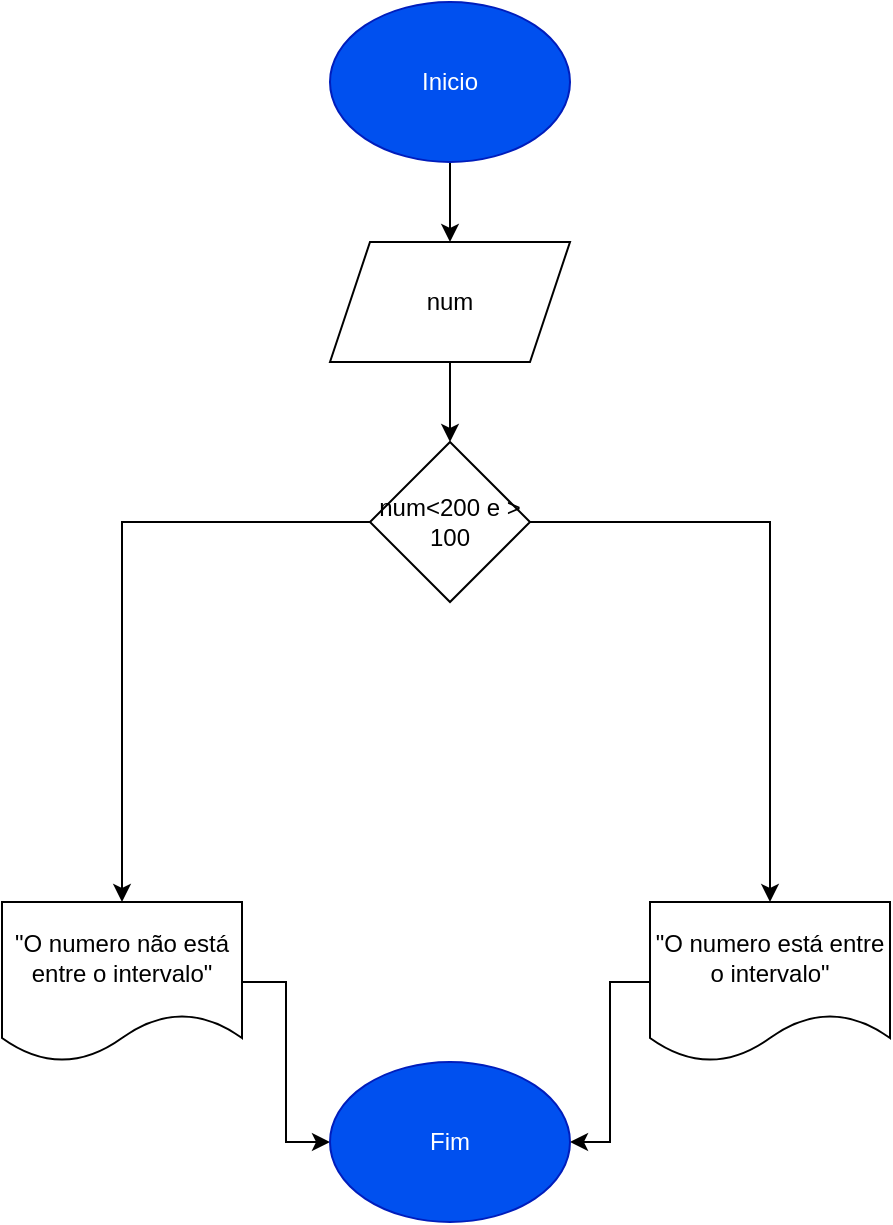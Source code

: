 <mxfile version="21.3.4" type="device">
  <diagram name="Página-1" id="jQYbMf_T6P1TTiZ4HPNV">
    <mxGraphModel dx="1393" dy="807" grid="1" gridSize="10" guides="1" tooltips="1" connect="1" arrows="1" fold="1" page="1" pageScale="1" pageWidth="827" pageHeight="1169" math="0" shadow="0">
      <root>
        <mxCell id="0" />
        <mxCell id="1" parent="0" />
        <mxCell id="QYx6qpi-4Dpqdyy4OYUt-8" value="" style="edgeStyle=orthogonalEdgeStyle;rounded=0;orthogonalLoop=1;jettySize=auto;html=1;" edge="1" parent="1" source="QYx6qpi-4Dpqdyy4OYUt-1" target="QYx6qpi-4Dpqdyy4OYUt-6">
          <mxGeometry relative="1" as="geometry" />
        </mxCell>
        <mxCell id="QYx6qpi-4Dpqdyy4OYUt-1" value="Inicio" style="ellipse;whiteSpace=wrap;html=1;fillColor=#0050ef;fontColor=#ffffff;strokeColor=#001DBC;" vertex="1" parent="1">
          <mxGeometry x="354" y="90" width="120" height="80" as="geometry" />
        </mxCell>
        <mxCell id="QYx6qpi-4Dpqdyy4OYUt-46" value="" style="edgeStyle=orthogonalEdgeStyle;rounded=0;orthogonalLoop=1;jettySize=auto;html=1;" edge="1" parent="1" source="QYx6qpi-4Dpqdyy4OYUt-6" target="QYx6qpi-4Dpqdyy4OYUt-11">
          <mxGeometry relative="1" as="geometry" />
        </mxCell>
        <mxCell id="QYx6qpi-4Dpqdyy4OYUt-6" value="num" style="shape=parallelogram;perimeter=parallelogramPerimeter;whiteSpace=wrap;html=1;fixedSize=1;" vertex="1" parent="1">
          <mxGeometry x="354" y="210" width="120" height="60" as="geometry" />
        </mxCell>
        <mxCell id="QYx6qpi-4Dpqdyy4OYUt-12" value="" style="edgeStyle=orthogonalEdgeStyle;rounded=0;orthogonalLoop=1;jettySize=auto;html=1;" edge="1" parent="1" target="QYx6qpi-4Dpqdyy4OYUt-11">
          <mxGeometry relative="1" as="geometry">
            <mxPoint x="414" y="370" as="sourcePoint" />
          </mxGeometry>
        </mxCell>
        <mxCell id="QYx6qpi-4Dpqdyy4OYUt-14" value="" style="edgeStyle=orthogonalEdgeStyle;rounded=0;orthogonalLoop=1;jettySize=auto;html=1;" edge="1" parent="1" source="QYx6qpi-4Dpqdyy4OYUt-11" target="QYx6qpi-4Dpqdyy4OYUt-13">
          <mxGeometry relative="1" as="geometry" />
        </mxCell>
        <mxCell id="QYx6qpi-4Dpqdyy4OYUt-16" value="" style="edgeStyle=orthogonalEdgeStyle;rounded=0;orthogonalLoop=1;jettySize=auto;html=1;" edge="1" parent="1" source="QYx6qpi-4Dpqdyy4OYUt-11" target="QYx6qpi-4Dpqdyy4OYUt-15">
          <mxGeometry relative="1" as="geometry" />
        </mxCell>
        <mxCell id="QYx6qpi-4Dpqdyy4OYUt-11" value="num&amp;lt;200 e &amp;gt; 100" style="rhombus;whiteSpace=wrap;html=1;" vertex="1" parent="1">
          <mxGeometry x="374" y="310" width="80" height="80" as="geometry" />
        </mxCell>
        <mxCell id="QYx6qpi-4Dpqdyy4OYUt-21" value="" style="edgeStyle=orthogonalEdgeStyle;rounded=0;orthogonalLoop=1;jettySize=auto;html=1;" edge="1" parent="1" source="QYx6qpi-4Dpqdyy4OYUt-13" target="QYx6qpi-4Dpqdyy4OYUt-17">
          <mxGeometry relative="1" as="geometry" />
        </mxCell>
        <mxCell id="QYx6qpi-4Dpqdyy4OYUt-13" value="&quot;O numero está entre o intervalo&quot;" style="shape=document;whiteSpace=wrap;html=1;boundedLbl=1;" vertex="1" parent="1">
          <mxGeometry x="514" y="540" width="120" height="80" as="geometry" />
        </mxCell>
        <mxCell id="QYx6qpi-4Dpqdyy4OYUt-20" value="" style="edgeStyle=orthogonalEdgeStyle;rounded=0;orthogonalLoop=1;jettySize=auto;html=1;" edge="1" parent="1" source="QYx6qpi-4Dpqdyy4OYUt-15" target="QYx6qpi-4Dpqdyy4OYUt-17">
          <mxGeometry relative="1" as="geometry" />
        </mxCell>
        <mxCell id="QYx6qpi-4Dpqdyy4OYUt-15" value="&quot;O numero não está entre o intervalo&quot;" style="shape=document;whiteSpace=wrap;html=1;boundedLbl=1;" vertex="1" parent="1">
          <mxGeometry x="190" y="540" width="120" height="80" as="geometry" />
        </mxCell>
        <mxCell id="QYx6qpi-4Dpqdyy4OYUt-17" value="Fim" style="ellipse;whiteSpace=wrap;html=1;fillColor=#0050ef;fontColor=#ffffff;strokeColor=#001DBC;" vertex="1" parent="1">
          <mxGeometry x="354" y="620" width="120" height="80" as="geometry" />
        </mxCell>
      </root>
    </mxGraphModel>
  </diagram>
</mxfile>
